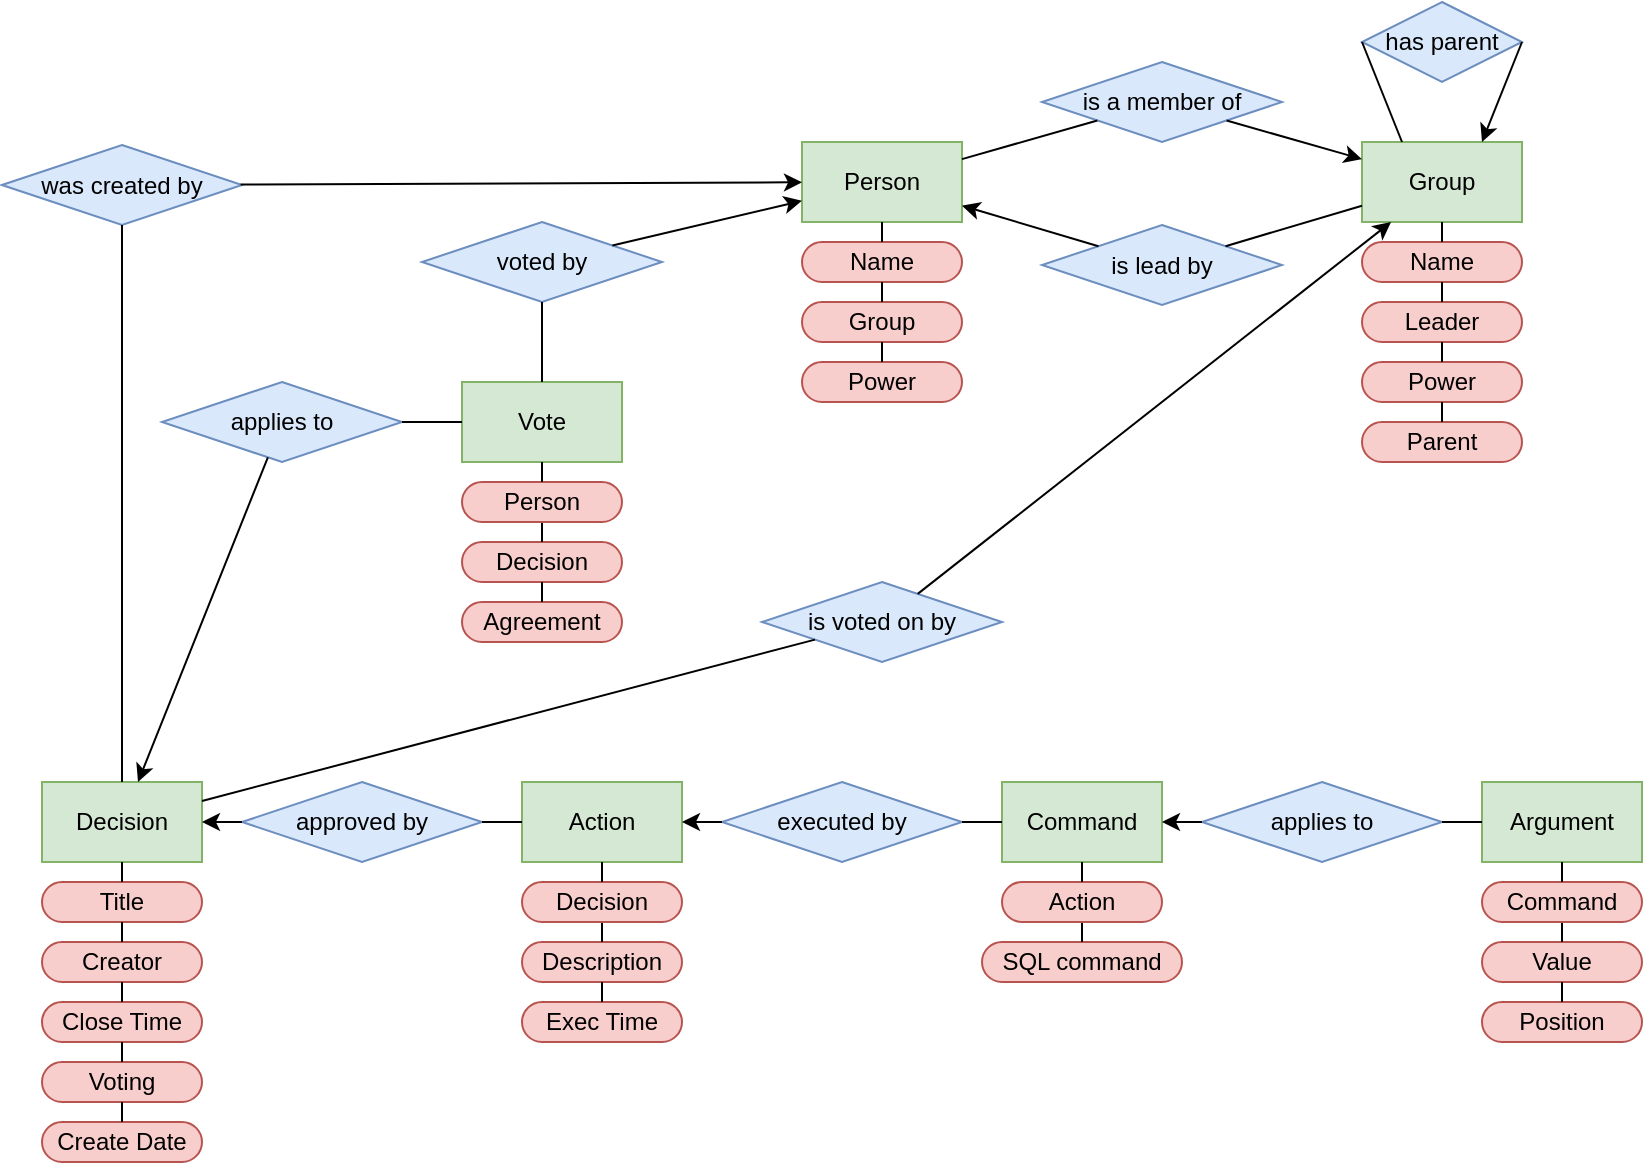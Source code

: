<mxfile version="12.1.0" type="device" pages="1"><diagram id="tOXLLCODBzgclF34tuf5" name="Page-1"><mxGraphModel dx="1086" dy="966" grid="1" gridSize="10" guides="1" tooltips="1" connect="1" arrows="1" fold="1" page="1" pageScale="1" pageWidth="850" pageHeight="1100" math="0" shadow="0"><root><mxCell id="0"/><mxCell id="1" parent="0"/><mxCell id="Do9qrm-2Qm6CbYqMx3tO-2" value="Name" style="rounded=1;whiteSpace=wrap;html=1;arcSize=50;fillColor=#f8cecc;strokeColor=#b85450;" parent="1" vertex="1"><mxGeometry x="410" y="170" width="80" height="20" as="geometry"/></mxCell><mxCell id="Do9qrm-2Qm6CbYqMx3tO-3" value="Person" style="rounded=0;whiteSpace=wrap;html=1;fillColor=#d5e8d4;strokeColor=#82b366;" parent="1" vertex="1"><mxGeometry x="410" y="120" width="80" height="40" as="geometry"/></mxCell><mxCell id="Do9qrm-2Qm6CbYqMx3tO-4" value="is a member of" style="rhombus;whiteSpace=wrap;html=1;fillColor=#dae8fc;strokeColor=#6c8ebf;" parent="1" vertex="1"><mxGeometry x="530" y="80" width="120" height="40" as="geometry"/></mxCell><mxCell id="Do9qrm-2Qm6CbYqMx3tO-6" value="" style="endArrow=none;html=1;" parent="1" source="Do9qrm-2Qm6CbYqMx3tO-2" target="Do9qrm-2Qm6CbYqMx3tO-3" edge="1"><mxGeometry width="50" height="50" relative="1" as="geometry"><mxPoint x="390" y="190" as="sourcePoint"/><mxPoint x="390" y="140" as="targetPoint"/></mxGeometry></mxCell><mxCell id="Do9qrm-2Qm6CbYqMx3tO-8" value="Group" style="rounded=1;whiteSpace=wrap;html=1;arcSize=50;fillColor=#f8cecc;strokeColor=#b85450;" parent="1" vertex="1"><mxGeometry x="410" y="200" width="80" height="20" as="geometry"/></mxCell><mxCell id="Do9qrm-2Qm6CbYqMx3tO-9" value="" style="endArrow=none;html=1;" parent="1" source="Do9qrm-2Qm6CbYqMx3tO-8" edge="1"><mxGeometry width="50" height="50" relative="1" as="geometry"><mxPoint x="390" y="220" as="sourcePoint"/><mxPoint x="450" y="190" as="targetPoint"/></mxGeometry></mxCell><mxCell id="Do9qrm-2Qm6CbYqMx3tO-10" value="Power" style="rounded=1;whiteSpace=wrap;html=1;arcSize=50;fillColor=#f8cecc;strokeColor=#b85450;" parent="1" vertex="1"><mxGeometry x="410" y="230" width="80" height="20" as="geometry"/></mxCell><mxCell id="Do9qrm-2Qm6CbYqMx3tO-11" value="" style="endArrow=none;html=1;" parent="1" source="Do9qrm-2Qm6CbYqMx3tO-10" edge="1"><mxGeometry width="50" height="50" relative="1" as="geometry"><mxPoint x="390" y="250" as="sourcePoint"/><mxPoint x="450" y="220" as="targetPoint"/></mxGeometry></mxCell><mxCell id="Do9qrm-2Qm6CbYqMx3tO-12" value="" style="endArrow=none;html=1;" parent="1" source="Do9qrm-2Qm6CbYqMx3tO-4" target="Do9qrm-2Qm6CbYqMx3tO-3" edge="1"><mxGeometry width="50" height="50" relative="1" as="geometry"><mxPoint x="770" y="330" as="sourcePoint"/><mxPoint x="820" y="280" as="targetPoint"/></mxGeometry></mxCell><mxCell id="Do9qrm-2Qm6CbYqMx3tO-14" value="Name" style="rounded=1;whiteSpace=wrap;html=1;arcSize=50;fillColor=#f8cecc;strokeColor=#b85450;" parent="1" vertex="1"><mxGeometry x="690" y="170" width="80" height="20" as="geometry"/></mxCell><mxCell id="Do9qrm-2Qm6CbYqMx3tO-15" value="Group" style="rounded=0;whiteSpace=wrap;html=1;fillColor=#d5e8d4;strokeColor=#82b366;" parent="1" vertex="1"><mxGeometry x="690" y="120" width="80" height="40" as="geometry"/></mxCell><mxCell id="Do9qrm-2Qm6CbYqMx3tO-16" value="" style="endArrow=none;html=1;" parent="1" source="Do9qrm-2Qm6CbYqMx3tO-14" target="Do9qrm-2Qm6CbYqMx3tO-15" edge="1"><mxGeometry width="50" height="50" relative="1" as="geometry"><mxPoint x="670" y="190" as="sourcePoint"/><mxPoint x="670" y="140" as="targetPoint"/></mxGeometry></mxCell><mxCell id="Do9qrm-2Qm6CbYqMx3tO-17" value="Leader" style="rounded=1;whiteSpace=wrap;html=1;arcSize=50;fillColor=#f8cecc;strokeColor=#b85450;" parent="1" vertex="1"><mxGeometry x="690" y="200" width="80" height="20" as="geometry"/></mxCell><mxCell id="Do9qrm-2Qm6CbYqMx3tO-18" value="" style="endArrow=none;html=1;" parent="1" source="Do9qrm-2Qm6CbYqMx3tO-17" edge="1"><mxGeometry width="50" height="50" relative="1" as="geometry"><mxPoint x="670" y="220" as="sourcePoint"/><mxPoint x="730" y="190" as="targetPoint"/></mxGeometry></mxCell><mxCell id="Do9qrm-2Qm6CbYqMx3tO-19" value="Power" style="rounded=1;whiteSpace=wrap;html=1;arcSize=50;fillColor=#f8cecc;strokeColor=#b85450;" parent="1" vertex="1"><mxGeometry x="690" y="230" width="80" height="20" as="geometry"/></mxCell><mxCell id="Do9qrm-2Qm6CbYqMx3tO-20" value="" style="endArrow=none;html=1;" parent="1" source="Do9qrm-2Qm6CbYqMx3tO-19" edge="1"><mxGeometry width="50" height="50" relative="1" as="geometry"><mxPoint x="670" y="250" as="sourcePoint"/><mxPoint x="730" y="220" as="targetPoint"/></mxGeometry></mxCell><mxCell id="Do9qrm-2Qm6CbYqMx3tO-21" value="" style="endArrow=classic;html=1;endFill=1;" parent="1" source="Do9qrm-2Qm6CbYqMx3tO-4" target="Do9qrm-2Qm6CbYqMx3tO-15" edge="1"><mxGeometry width="50" height="50" relative="1" as="geometry"><mxPoint x="810" y="140" as="sourcePoint"/><mxPoint x="1100" y="280" as="targetPoint"/></mxGeometry></mxCell><mxCell id="Do9qrm-2Qm6CbYqMx3tO-22" value="is lead by" style="rhombus;whiteSpace=wrap;html=1;fillColor=#dae8fc;strokeColor=#6c8ebf;" parent="1" vertex="1"><mxGeometry x="530" y="161.5" width="120" height="40" as="geometry"/></mxCell><mxCell id="Do9qrm-2Qm6CbYqMx3tO-23" value="" style="endArrow=classic;html=1;endFill=1;" parent="1" source="Do9qrm-2Qm6CbYqMx3tO-22" target="Do9qrm-2Qm6CbYqMx3tO-3" edge="1"><mxGeometry width="50" height="50" relative="1" as="geometry"><mxPoint x="770" y="411.5" as="sourcePoint"/><mxPoint x="490" y="210.071" as="targetPoint"/></mxGeometry></mxCell><mxCell id="Do9qrm-2Qm6CbYqMx3tO-24" value="" style="endArrow=none;html=1;" parent="1" source="Do9qrm-2Qm6CbYqMx3tO-22" target="Do9qrm-2Qm6CbYqMx3tO-15" edge="1"><mxGeometry width="50" height="50" relative="1" as="geometry"><mxPoint x="810" y="221.5" as="sourcePoint"/><mxPoint x="690" y="210.071" as="targetPoint"/></mxGeometry></mxCell><mxCell id="Do9qrm-2Qm6CbYqMx3tO-30" value="has parent" style="rhombus;whiteSpace=wrap;html=1;fillColor=#dae8fc;strokeColor=#6c8ebf;" parent="1" vertex="1"><mxGeometry x="690" y="50" width="80" height="40" as="geometry"/></mxCell><mxCell id="Do9qrm-2Qm6CbYqMx3tO-31" value="" style="endArrow=none;html=1;exitX=0;exitY=0.5;exitDx=0;exitDy=0;entryX=0.25;entryY=0;entryDx=0;entryDy=0;" parent="1" source="Do9qrm-2Qm6CbYqMx3tO-30" target="Do9qrm-2Qm6CbYqMx3tO-15" edge="1"><mxGeometry width="50" height="50" relative="1" as="geometry"><mxPoint x="890" y="150" as="sourcePoint"/><mxPoint x="870" y="160.071" as="targetPoint"/></mxGeometry></mxCell><mxCell id="Do9qrm-2Qm6CbYqMx3tO-32" value="" style="endArrow=classic;html=1;endFill=1;exitX=1;exitY=0.5;exitDx=0;exitDy=0;entryX=0.75;entryY=0;entryDx=0;entryDy=0;" parent="1" source="Do9qrm-2Qm6CbYqMx3tO-30" target="Do9qrm-2Qm6CbYqMx3tO-15" edge="1"><mxGeometry width="50" height="50" relative="1" as="geometry"><mxPoint x="1190" y="171.5" as="sourcePoint"/><mxPoint x="880" y="210" as="targetPoint"/></mxGeometry></mxCell><mxCell id="Do9qrm-2Qm6CbYqMx3tO-33" value="Parent" style="rounded=1;whiteSpace=wrap;html=1;arcSize=50;fillColor=#f8cecc;strokeColor=#b85450;" parent="1" vertex="1"><mxGeometry x="690" y="260" width="80" height="20" as="geometry"/></mxCell><mxCell id="Do9qrm-2Qm6CbYqMx3tO-34" value="" style="endArrow=none;html=1;" parent="1" source="Do9qrm-2Qm6CbYqMx3tO-33" edge="1"><mxGeometry width="50" height="50" relative="1" as="geometry"><mxPoint x="670" y="280" as="sourcePoint"/><mxPoint x="730" y="250" as="targetPoint"/></mxGeometry></mxCell><mxCell id="Do9qrm-2Qm6CbYqMx3tO-35" value="Title" style="rounded=1;whiteSpace=wrap;html=1;arcSize=50;fillColor=#f8cecc;strokeColor=#b85450;" parent="1" vertex="1"><mxGeometry x="30" y="490" width="80" height="20" as="geometry"/></mxCell><mxCell id="Do9qrm-2Qm6CbYqMx3tO-36" value="Decision" style="rounded=0;whiteSpace=wrap;html=1;fillColor=#d5e8d4;strokeColor=#82b366;" parent="1" vertex="1"><mxGeometry x="30" y="440" width="80" height="40" as="geometry"/></mxCell><mxCell id="Do9qrm-2Qm6CbYqMx3tO-37" value="" style="endArrow=none;html=1;" parent="1" source="Do9qrm-2Qm6CbYqMx3tO-35" target="Do9qrm-2Qm6CbYqMx3tO-36" edge="1"><mxGeometry width="50" height="50" relative="1" as="geometry"><mxPoint x="10" y="510" as="sourcePoint"/><mxPoint x="10" y="460" as="targetPoint"/></mxGeometry></mxCell><mxCell id="Do9qrm-2Qm6CbYqMx3tO-38" value="Creator" style="rounded=1;whiteSpace=wrap;html=1;arcSize=50;fillColor=#f8cecc;strokeColor=#b85450;" parent="1" vertex="1"><mxGeometry x="30" y="520" width="80" height="20" as="geometry"/></mxCell><mxCell id="Do9qrm-2Qm6CbYqMx3tO-39" value="" style="endArrow=none;html=1;" parent="1" source="Do9qrm-2Qm6CbYqMx3tO-38" edge="1"><mxGeometry width="50" height="50" relative="1" as="geometry"><mxPoint x="10" y="540" as="sourcePoint"/><mxPoint x="70" y="510" as="targetPoint"/></mxGeometry></mxCell><mxCell id="Do9qrm-2Qm6CbYqMx3tO-40" value="Close Time" style="rounded=1;whiteSpace=wrap;html=1;arcSize=50;fillColor=#f8cecc;strokeColor=#b85450;" parent="1" vertex="1"><mxGeometry x="30" y="550" width="80" height="20" as="geometry"/></mxCell><mxCell id="Do9qrm-2Qm6CbYqMx3tO-41" value="" style="endArrow=none;html=1;" parent="1" source="Do9qrm-2Qm6CbYqMx3tO-40" edge="1"><mxGeometry width="50" height="50" relative="1" as="geometry"><mxPoint x="10" y="570" as="sourcePoint"/><mxPoint x="70" y="540" as="targetPoint"/></mxGeometry></mxCell><mxCell id="Do9qrm-2Qm6CbYqMx3tO-42" value="was created by" style="rhombus;whiteSpace=wrap;html=1;fillColor=#dae8fc;strokeColor=#6c8ebf;" parent="1" vertex="1"><mxGeometry x="10" y="121.5" width="120" height="40" as="geometry"/></mxCell><mxCell id="Do9qrm-2Qm6CbYqMx3tO-43" value="" style="endArrow=classic;html=1;" parent="1" source="Do9qrm-2Qm6CbYqMx3tO-42" target="Do9qrm-2Qm6CbYqMx3tO-3" edge="1"><mxGeometry width="50" height="50" relative="1" as="geometry"><mxPoint x="320" y="310" as="sourcePoint"/><mxPoint x="370" y="260" as="targetPoint"/></mxGeometry></mxCell><mxCell id="Do9qrm-2Qm6CbYqMx3tO-44" value="" style="endArrow=none;html=1;" parent="1" source="Do9qrm-2Qm6CbYqMx3tO-42" target="Do9qrm-2Qm6CbYqMx3tO-36" edge="1"><mxGeometry width="50" height="50" relative="1" as="geometry"><mxPoint x="30" y="330" as="sourcePoint"/><mxPoint x="80" y="280" as="targetPoint"/></mxGeometry></mxCell><mxCell id="Do9qrm-2Qm6CbYqMx3tO-45" value="Description" style="rounded=1;whiteSpace=wrap;html=1;arcSize=50;fillColor=#f8cecc;strokeColor=#b85450;" parent="1" vertex="1"><mxGeometry x="270" y="520" width="80" height="20" as="geometry"/></mxCell><mxCell id="Do9qrm-2Qm6CbYqMx3tO-46" value="Action" style="rounded=0;whiteSpace=wrap;html=1;fillColor=#d5e8d4;strokeColor=#82b366;" parent="1" vertex="1"><mxGeometry x="270" y="440" width="80" height="40" as="geometry"/></mxCell><mxCell id="Do9qrm-2Qm6CbYqMx3tO-47" value="" style="endArrow=none;html=1;" parent="1" source="Do9qrm-2Qm6CbYqMx3tO-45" edge="1"><mxGeometry width="50" height="50" relative="1" as="geometry"><mxPoint x="250" y="540" as="sourcePoint"/><mxPoint x="310" y="510" as="targetPoint"/></mxGeometry></mxCell><mxCell id="Do9qrm-2Qm6CbYqMx3tO-48" value="Decision" style="rounded=1;whiteSpace=wrap;html=1;arcSize=50;fillColor=#f8cecc;strokeColor=#b85450;" parent="1" vertex="1"><mxGeometry x="270" y="490" width="80" height="20" as="geometry"/></mxCell><mxCell id="Do9qrm-2Qm6CbYqMx3tO-49" value="" style="endArrow=none;html=1;" parent="1" source="Do9qrm-2Qm6CbYqMx3tO-48" edge="1"><mxGeometry width="50" height="50" relative="1" as="geometry"><mxPoint x="250" y="510" as="sourcePoint"/><mxPoint x="310" y="480" as="targetPoint"/></mxGeometry></mxCell><mxCell id="Do9qrm-2Qm6CbYqMx3tO-50" value="Exec Time" style="rounded=1;whiteSpace=wrap;html=1;arcSize=50;fillColor=#f8cecc;strokeColor=#b85450;" parent="1" vertex="1"><mxGeometry x="270" y="550" width="80" height="20" as="geometry"/></mxCell><mxCell id="Do9qrm-2Qm6CbYqMx3tO-51" value="" style="endArrow=none;html=1;" parent="1" source="Do9qrm-2Qm6CbYqMx3tO-50" edge="1"><mxGeometry width="50" height="50" relative="1" as="geometry"><mxPoint x="250" y="570" as="sourcePoint"/><mxPoint x="310" y="540" as="targetPoint"/></mxGeometry></mxCell><mxCell id="Do9qrm-2Qm6CbYqMx3tO-52" value="approved by" style="rhombus;whiteSpace=wrap;html=1;fillColor=#dae8fc;strokeColor=#6c8ebf;" parent="1" vertex="1"><mxGeometry x="130" y="440" width="120" height="40" as="geometry"/></mxCell><mxCell id="Do9qrm-2Qm6CbYqMx3tO-53" value="" style="endArrow=classic;html=1;" parent="1" source="Do9qrm-2Qm6CbYqMx3tO-52" target="Do9qrm-2Qm6CbYqMx3tO-36" edge="1"><mxGeometry width="50" height="50" relative="1" as="geometry"><mxPoint x="180" y="620" as="sourcePoint"/><mxPoint x="90" y="460" as="targetPoint"/></mxGeometry></mxCell><mxCell id="Do9qrm-2Qm6CbYqMx3tO-54" value="" style="endArrow=none;html=1;" parent="1" source="Do9qrm-2Qm6CbYqMx3tO-46" target="Do9qrm-2Qm6CbYqMx3tO-52" edge="1"><mxGeometry width="50" height="50" relative="1" as="geometry"><mxPoint x="210" y="580" as="sourcePoint"/><mxPoint x="260" y="530" as="targetPoint"/></mxGeometry></mxCell><mxCell id="Do9qrm-2Qm6CbYqMx3tO-55" value="SQL command" style="rounded=1;whiteSpace=wrap;html=1;arcSize=50;fillColor=#f8cecc;strokeColor=#b85450;" parent="1" vertex="1"><mxGeometry x="500" y="520" width="100" height="20" as="geometry"/></mxCell><mxCell id="Do9qrm-2Qm6CbYqMx3tO-56" value="Command" style="rounded=0;whiteSpace=wrap;html=1;fillColor=#d5e8d4;strokeColor=#82b366;" parent="1" vertex="1"><mxGeometry x="510" y="440" width="80" height="40" as="geometry"/></mxCell><mxCell id="Do9qrm-2Qm6CbYqMx3tO-57" value="" style="endArrow=none;html=1;" parent="1" source="Do9qrm-2Qm6CbYqMx3tO-55" edge="1"><mxGeometry width="50" height="50" relative="1" as="geometry"><mxPoint x="490" y="540" as="sourcePoint"/><mxPoint x="550" y="510" as="targetPoint"/></mxGeometry></mxCell><mxCell id="Do9qrm-2Qm6CbYqMx3tO-58" value="Action" style="rounded=1;whiteSpace=wrap;html=1;arcSize=50;fillColor=#f8cecc;strokeColor=#b85450;" parent="1" vertex="1"><mxGeometry x="510" y="490" width="80" height="20" as="geometry"/></mxCell><mxCell id="Do9qrm-2Qm6CbYqMx3tO-59" value="" style="endArrow=none;html=1;" parent="1" source="Do9qrm-2Qm6CbYqMx3tO-58" edge="1"><mxGeometry width="50" height="50" relative="1" as="geometry"><mxPoint x="490" y="510" as="sourcePoint"/><mxPoint x="550" y="480" as="targetPoint"/></mxGeometry></mxCell><mxCell id="Do9qrm-2Qm6CbYqMx3tO-62" value="executed by" style="rhombus;whiteSpace=wrap;html=1;fillColor=#dae8fc;strokeColor=#6c8ebf;" parent="1" vertex="1"><mxGeometry x="370" y="440" width="120" height="40" as="geometry"/></mxCell><mxCell id="Do9qrm-2Qm6CbYqMx3tO-63" value="" style="endArrow=classic;html=1;" parent="1" source="Do9qrm-2Qm6CbYqMx3tO-62" target="Do9qrm-2Qm6CbYqMx3tO-46" edge="1"><mxGeometry width="50" height="50" relative="1" as="geometry"><mxPoint x="370" y="460" as="sourcePoint"/><mxPoint x="370" y="460" as="targetPoint"/></mxGeometry></mxCell><mxCell id="Do9qrm-2Qm6CbYqMx3tO-64" value="" style="endArrow=none;html=1;" parent="1" source="Do9qrm-2Qm6CbYqMx3tO-56" target="Do9qrm-2Qm6CbYqMx3tO-62" edge="1"><mxGeometry width="50" height="50" relative="1" as="geometry"><mxPoint x="530" y="580" as="sourcePoint"/><mxPoint x="510" y="580" as="targetPoint"/></mxGeometry></mxCell><mxCell id="Do9qrm-2Qm6CbYqMx3tO-67" value="Argument" style="rounded=0;whiteSpace=wrap;html=1;fillColor=#d5e8d4;strokeColor=#82b366;" parent="1" vertex="1"><mxGeometry x="750" y="440" width="80" height="40" as="geometry"/></mxCell><mxCell id="Do9qrm-2Qm6CbYqMx3tO-69" value="Value" style="rounded=1;whiteSpace=wrap;html=1;arcSize=50;fillColor=#f8cecc;strokeColor=#b85450;" parent="1" vertex="1"><mxGeometry x="750" y="520" width="80" height="20" as="geometry"/></mxCell><mxCell id="Do9qrm-2Qm6CbYqMx3tO-70" value="" style="endArrow=none;html=1;" parent="1" source="Do9qrm-2Qm6CbYqMx3tO-69" edge="1"><mxGeometry width="50" height="50" relative="1" as="geometry"><mxPoint x="730" y="540" as="sourcePoint"/><mxPoint x="790" y="510" as="targetPoint"/></mxGeometry></mxCell><mxCell id="Do9qrm-2Qm6CbYqMx3tO-71" value="applies to" style="rhombus;whiteSpace=wrap;html=1;fillColor=#dae8fc;strokeColor=#6c8ebf;" parent="1" vertex="1"><mxGeometry x="610" y="440" width="120" height="40" as="geometry"/></mxCell><mxCell id="Do9qrm-2Qm6CbYqMx3tO-72" value="" style="endArrow=classic;html=1;" parent="1" source="Do9qrm-2Qm6CbYqMx3tO-71" edge="1"><mxGeometry width="50" height="50" relative="1" as="geometry"><mxPoint x="610" y="460" as="sourcePoint"/><mxPoint x="590" y="460" as="targetPoint"/></mxGeometry></mxCell><mxCell id="Do9qrm-2Qm6CbYqMx3tO-73" value="" style="endArrow=none;html=1;" parent="1" source="Do9qrm-2Qm6CbYqMx3tO-67" target="Do9qrm-2Qm6CbYqMx3tO-71" edge="1"><mxGeometry width="50" height="50" relative="1" as="geometry"><mxPoint x="750" y="580" as="sourcePoint"/><mxPoint x="800" y="530" as="targetPoint"/></mxGeometry></mxCell><mxCell id="Do9qrm-2Qm6CbYqMx3tO-74" value="Command" style="rounded=1;whiteSpace=wrap;html=1;arcSize=50;fillColor=#f8cecc;strokeColor=#b85450;" parent="1" vertex="1"><mxGeometry x="750" y="490" width="80" height="20" as="geometry"/></mxCell><mxCell id="Do9qrm-2Qm6CbYqMx3tO-75" value="" style="endArrow=none;html=1;" parent="1" source="Do9qrm-2Qm6CbYqMx3tO-74" edge="1"><mxGeometry width="50" height="50" relative="1" as="geometry"><mxPoint x="730" y="510" as="sourcePoint"/><mxPoint x="790" y="480" as="targetPoint"/></mxGeometry></mxCell><mxCell id="Do9qrm-2Qm6CbYqMx3tO-76" value="Decision" style="rounded=1;whiteSpace=wrap;html=1;arcSize=50;fillColor=#f8cecc;strokeColor=#b85450;" parent="1" vertex="1"><mxGeometry x="240" y="320" width="80" height="20" as="geometry"/></mxCell><mxCell id="Do9qrm-2Qm6CbYqMx3tO-77" value="Vote" style="rounded=0;whiteSpace=wrap;html=1;fillColor=#d5e8d4;strokeColor=#82b366;" parent="1" vertex="1"><mxGeometry x="240" y="240" width="80" height="40" as="geometry"/></mxCell><mxCell id="Do9qrm-2Qm6CbYqMx3tO-78" value="" style="endArrow=none;html=1;" parent="1" source="Do9qrm-2Qm6CbYqMx3tO-76" edge="1"><mxGeometry width="50" height="50" relative="1" as="geometry"><mxPoint x="220" y="340" as="sourcePoint"/><mxPoint x="280" y="310" as="targetPoint"/></mxGeometry></mxCell><mxCell id="Do9qrm-2Qm6CbYqMx3tO-79" value="Person" style="rounded=1;whiteSpace=wrap;html=1;arcSize=50;fillColor=#f8cecc;strokeColor=#b85450;" parent="1" vertex="1"><mxGeometry x="240" y="290" width="80" height="20" as="geometry"/></mxCell><mxCell id="Do9qrm-2Qm6CbYqMx3tO-80" value="" style="endArrow=none;html=1;" parent="1" source="Do9qrm-2Qm6CbYqMx3tO-79" edge="1"><mxGeometry width="50" height="50" relative="1" as="geometry"><mxPoint x="220" y="310" as="sourcePoint"/><mxPoint x="280" y="280" as="targetPoint"/></mxGeometry></mxCell><mxCell id="Do9qrm-2Qm6CbYqMx3tO-81" value="Agreement" style="rounded=1;whiteSpace=wrap;html=1;arcSize=50;fillColor=#f8cecc;strokeColor=#b85450;" parent="1" vertex="1"><mxGeometry x="240" y="350" width="80" height="20" as="geometry"/></mxCell><mxCell id="Do9qrm-2Qm6CbYqMx3tO-82" value="" style="endArrow=none;html=1;" parent="1" source="Do9qrm-2Qm6CbYqMx3tO-81" edge="1"><mxGeometry width="50" height="50" relative="1" as="geometry"><mxPoint x="220" y="370" as="sourcePoint"/><mxPoint x="280" y="340" as="targetPoint"/></mxGeometry></mxCell><mxCell id="x9s7wdDjnGTa3B-4HatA-1" value="applies to" style="rhombus;whiteSpace=wrap;html=1;fillColor=#dae8fc;strokeColor=#6c8ebf;" parent="1" vertex="1"><mxGeometry x="90" y="240" width="120" height="40" as="geometry"/></mxCell><mxCell id="x9s7wdDjnGTa3B-4HatA-2" value="" style="endArrow=classic;html=1;" parent="1" source="x9s7wdDjnGTa3B-4HatA-1" target="Do9qrm-2Qm6CbYqMx3tO-36" edge="1"><mxGeometry width="50" height="50" relative="1" as="geometry"><mxPoint x="170" y="380" as="sourcePoint"/><mxPoint x="150" y="380" as="targetPoint"/></mxGeometry></mxCell><mxCell id="x9s7wdDjnGTa3B-4HatA-3" value="" style="endArrow=none;html=1;" parent="1" source="Do9qrm-2Qm6CbYqMx3tO-77" target="x9s7wdDjnGTa3B-4HatA-1" edge="1"><mxGeometry width="50" height="50" relative="1" as="geometry"><mxPoint x="390.5" y="433.5" as="sourcePoint"/><mxPoint x="259.63" y="406.543" as="targetPoint"/></mxGeometry></mxCell><mxCell id="x9s7wdDjnGTa3B-4HatA-4" value="voted by" style="rhombus;whiteSpace=wrap;html=1;fillColor=#dae8fc;strokeColor=#6c8ebf;" parent="1" vertex="1"><mxGeometry x="220" y="160" width="120" height="40" as="geometry"/></mxCell><mxCell id="x9s7wdDjnGTa3B-4HatA-5" value="" style="endArrow=classic;html=1;" parent="1" source="x9s7wdDjnGTa3B-4HatA-4" target="Do9qrm-2Qm6CbYqMx3tO-3" edge="1"><mxGeometry width="50" height="50" relative="1" as="geometry"><mxPoint x="370" y="300" as="sourcePoint"/><mxPoint x="350" y="300" as="targetPoint"/></mxGeometry></mxCell><mxCell id="x9s7wdDjnGTa3B-4HatA-6" value="" style="endArrow=none;html=1;" parent="1" source="Do9qrm-2Qm6CbYqMx3tO-77" target="x9s7wdDjnGTa3B-4HatA-4" edge="1"><mxGeometry width="50" height="50" relative="1" as="geometry"><mxPoint x="510" y="300" as="sourcePoint"/><mxPoint x="560" y="370" as="targetPoint"/></mxGeometry></mxCell><mxCell id="BEobrc1LwRqZCCfdoPNn-2" value="Voting" style="rounded=1;whiteSpace=wrap;html=1;arcSize=50;fillColor=#f8cecc;strokeColor=#b85450;" parent="1" vertex="1"><mxGeometry x="30" y="580" width="80" height="20" as="geometry"/></mxCell><mxCell id="BEobrc1LwRqZCCfdoPNn-3" value="" style="endArrow=none;html=1;" parent="1" source="BEobrc1LwRqZCCfdoPNn-2" edge="1"><mxGeometry width="50" height="50" relative="1" as="geometry"><mxPoint x="10" y="600" as="sourcePoint"/><mxPoint x="70" y="570" as="targetPoint"/></mxGeometry></mxCell><mxCell id="BEobrc1LwRqZCCfdoPNn-4" value="is voted on by" style="rhombus;whiteSpace=wrap;html=1;fillColor=#dae8fc;strokeColor=#6c8ebf;" parent="1" vertex="1"><mxGeometry x="390" y="340" width="120" height="40" as="geometry"/></mxCell><mxCell id="BEobrc1LwRqZCCfdoPNn-5" value="" style="endArrow=none;html=1;" parent="1" source="Do9qrm-2Qm6CbYqMx3tO-36" target="BEobrc1LwRqZCCfdoPNn-4" edge="1"><mxGeometry width="50" height="50" relative="1" as="geometry"><mxPoint x="380" y="370" as="sourcePoint"/><mxPoint x="430" y="320" as="targetPoint"/></mxGeometry></mxCell><mxCell id="BEobrc1LwRqZCCfdoPNn-7" value="" style="endArrow=classic;html=1;" parent="1" source="BEobrc1LwRqZCCfdoPNn-4" target="Do9qrm-2Qm6CbYqMx3tO-15" edge="1"><mxGeometry width="50" height="50" relative="1" as="geometry"><mxPoint x="600" y="280" as="sourcePoint"/><mxPoint x="650" y="230" as="targetPoint"/></mxGeometry></mxCell><mxCell id="lARgeyDmDX56NbwzXxyr-1" value="Create Date" style="rounded=1;whiteSpace=wrap;html=1;arcSize=50;fillColor=#f8cecc;strokeColor=#b85450;" parent="1" vertex="1"><mxGeometry x="30" y="610" width="80" height="20" as="geometry"/></mxCell><mxCell id="lARgeyDmDX56NbwzXxyr-2" value="" style="endArrow=none;html=1;" parent="1" source="lARgeyDmDX56NbwzXxyr-1" edge="1"><mxGeometry width="50" height="50" relative="1" as="geometry"><mxPoint x="10" y="630" as="sourcePoint"/><mxPoint x="70" y="600" as="targetPoint"/></mxGeometry></mxCell><mxCell id="7gPAZJRQDD26WZH9iDKZ-2" value="Position" style="rounded=1;whiteSpace=wrap;html=1;arcSize=50;fillColor=#f8cecc;strokeColor=#b85450;" parent="1" vertex="1"><mxGeometry x="750" y="550" width="80" height="20" as="geometry"/></mxCell><mxCell id="7gPAZJRQDD26WZH9iDKZ-3" value="" style="endArrow=none;html=1;" parent="1" source="7gPAZJRQDD26WZH9iDKZ-2" edge="1"><mxGeometry width="50" height="50" relative="1" as="geometry"><mxPoint x="730" y="570" as="sourcePoint"/><mxPoint x="790" y="540" as="targetPoint"/></mxGeometry></mxCell></root></mxGraphModel></diagram></mxfile>